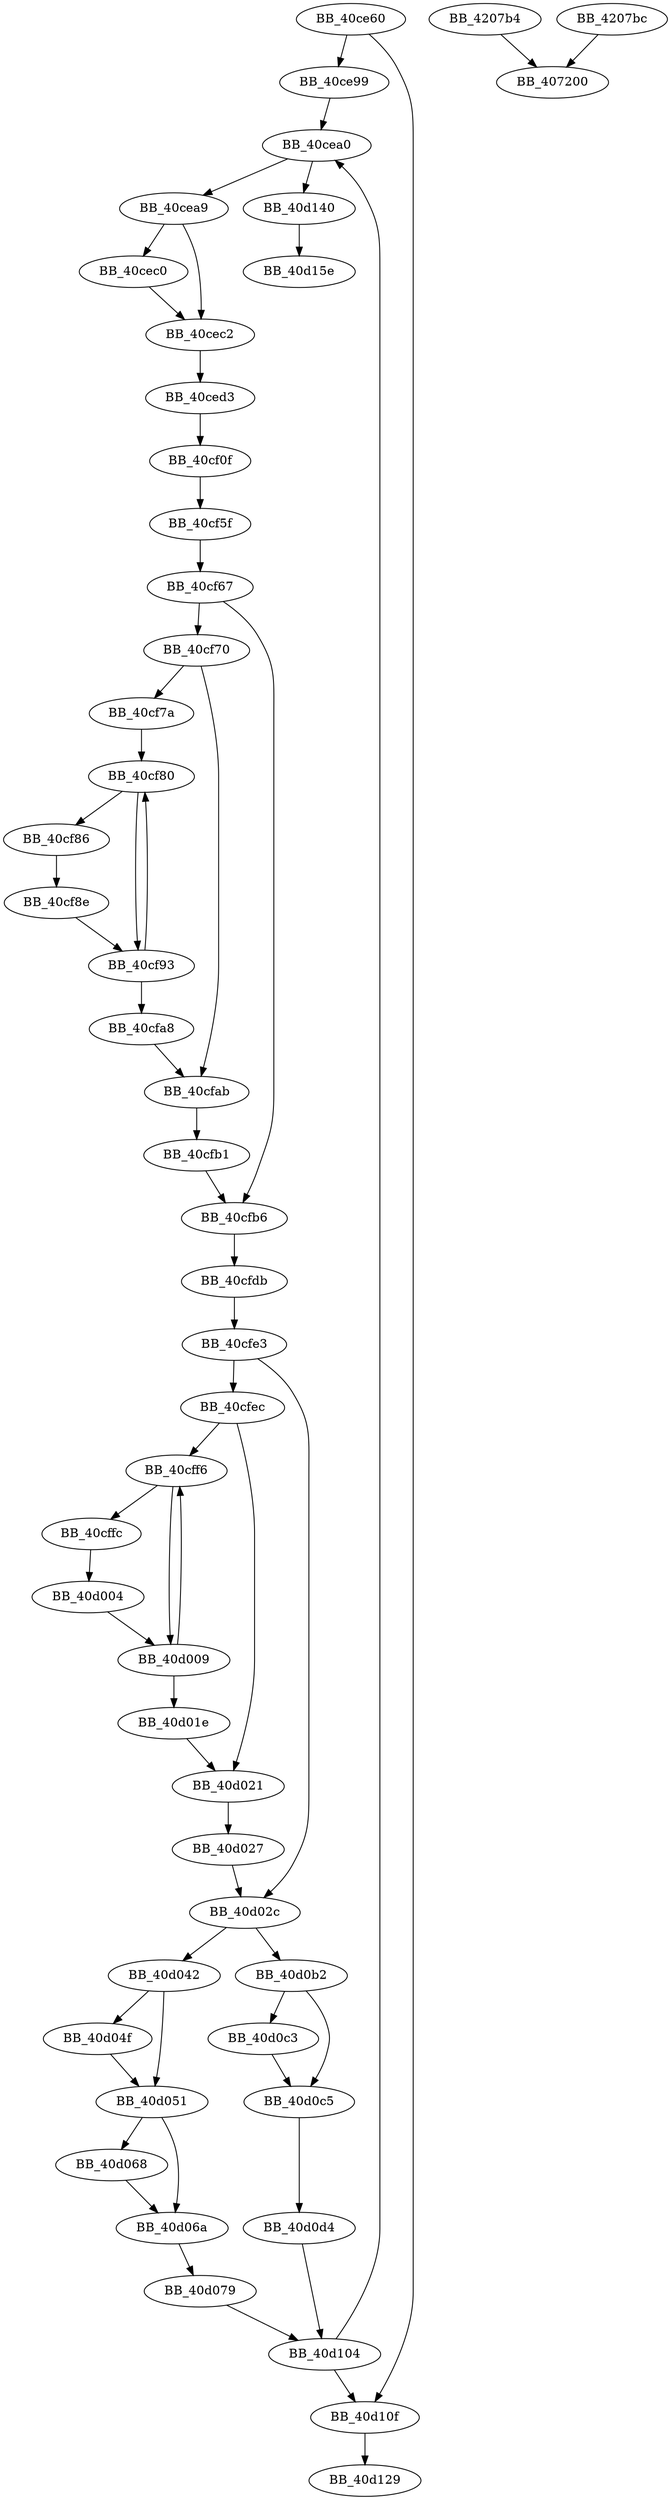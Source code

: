 DiGraph sub_40CE60{
BB_40ce60->BB_40ce99
BB_40ce60->BB_40d10f
BB_40ce99->BB_40cea0
BB_40cea0->BB_40cea9
BB_40cea0->BB_40d140
BB_40cea9->BB_40cec0
BB_40cea9->BB_40cec2
BB_40cec0->BB_40cec2
BB_40cec2->BB_40ced3
BB_40ced3->BB_40cf0f
BB_40cf0f->BB_40cf5f
BB_40cf5f->BB_40cf67
BB_40cf67->BB_40cf70
BB_40cf67->BB_40cfb6
BB_40cf70->BB_40cf7a
BB_40cf70->BB_40cfab
BB_40cf7a->BB_40cf80
BB_40cf80->BB_40cf86
BB_40cf80->BB_40cf93
BB_40cf86->BB_40cf8e
BB_40cf8e->BB_40cf93
BB_40cf93->BB_40cf80
BB_40cf93->BB_40cfa8
BB_40cfa8->BB_40cfab
BB_40cfab->BB_40cfb1
BB_40cfb1->BB_40cfb6
BB_40cfb6->BB_40cfdb
BB_40cfdb->BB_40cfe3
BB_40cfe3->BB_40cfec
BB_40cfe3->BB_40d02c
BB_40cfec->BB_40cff6
BB_40cfec->BB_40d021
BB_40cff6->BB_40cffc
BB_40cff6->BB_40d009
BB_40cffc->BB_40d004
BB_40d004->BB_40d009
BB_40d009->BB_40cff6
BB_40d009->BB_40d01e
BB_40d01e->BB_40d021
BB_40d021->BB_40d027
BB_40d027->BB_40d02c
BB_40d02c->BB_40d042
BB_40d02c->BB_40d0b2
BB_40d042->BB_40d04f
BB_40d042->BB_40d051
BB_40d04f->BB_40d051
BB_40d051->BB_40d068
BB_40d051->BB_40d06a
BB_40d068->BB_40d06a
BB_40d06a->BB_40d079
BB_40d079->BB_40d104
BB_40d0b2->BB_40d0c3
BB_40d0b2->BB_40d0c5
BB_40d0c3->BB_40d0c5
BB_40d0c5->BB_40d0d4
BB_40d0d4->BB_40d104
BB_40d104->BB_40cea0
BB_40d104->BB_40d10f
BB_40d10f->BB_40d129
BB_40d140->BB_40d15e
BB_4207b4->BB_407200
BB_4207bc->BB_407200
}
